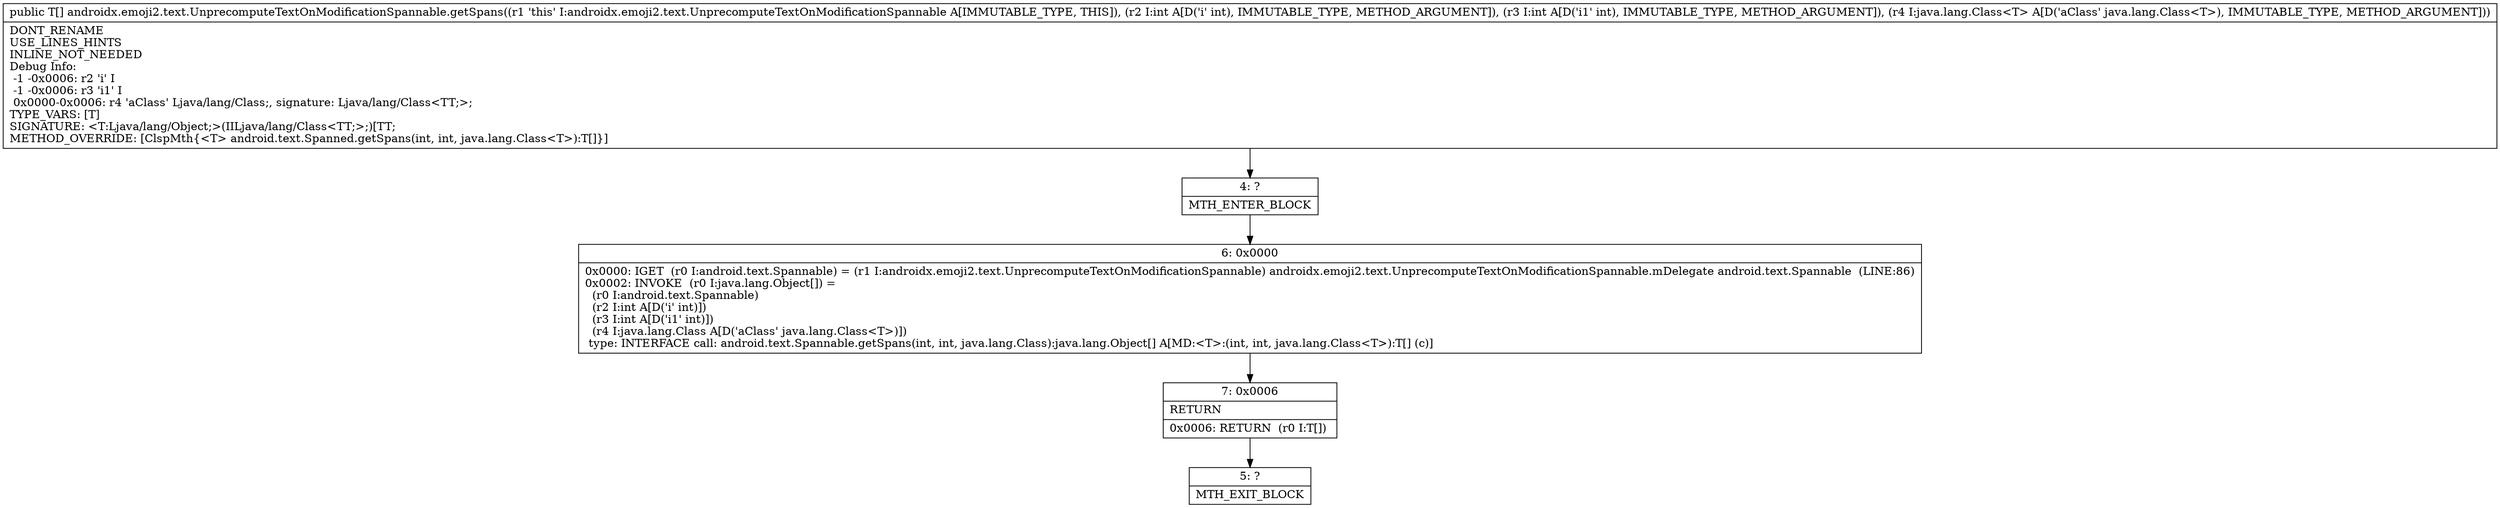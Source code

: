 digraph "CFG forandroidx.emoji2.text.UnprecomputeTextOnModificationSpannable.getSpans(IILjava\/lang\/Class;)[Ljava\/lang\/Object;" {
Node_4 [shape=record,label="{4\:\ ?|MTH_ENTER_BLOCK\l}"];
Node_6 [shape=record,label="{6\:\ 0x0000|0x0000: IGET  (r0 I:android.text.Spannable) = (r1 I:androidx.emoji2.text.UnprecomputeTextOnModificationSpannable) androidx.emoji2.text.UnprecomputeTextOnModificationSpannable.mDelegate android.text.Spannable  (LINE:86)\l0x0002: INVOKE  (r0 I:java.lang.Object[]) = \l  (r0 I:android.text.Spannable)\l  (r2 I:int A[D('i' int)])\l  (r3 I:int A[D('i1' int)])\l  (r4 I:java.lang.Class A[D('aClass' java.lang.Class\<T\>)])\l type: INTERFACE call: android.text.Spannable.getSpans(int, int, java.lang.Class):java.lang.Object[] A[MD:\<T\>:(int, int, java.lang.Class\<T\>):T[] (c)]\l}"];
Node_7 [shape=record,label="{7\:\ 0x0006|RETURN\l|0x0006: RETURN  (r0 I:T[]) \l}"];
Node_5 [shape=record,label="{5\:\ ?|MTH_EXIT_BLOCK\l}"];
MethodNode[shape=record,label="{public T[] androidx.emoji2.text.UnprecomputeTextOnModificationSpannable.getSpans((r1 'this' I:androidx.emoji2.text.UnprecomputeTextOnModificationSpannable A[IMMUTABLE_TYPE, THIS]), (r2 I:int A[D('i' int), IMMUTABLE_TYPE, METHOD_ARGUMENT]), (r3 I:int A[D('i1' int), IMMUTABLE_TYPE, METHOD_ARGUMENT]), (r4 I:java.lang.Class\<T\> A[D('aClass' java.lang.Class\<T\>), IMMUTABLE_TYPE, METHOD_ARGUMENT]))  | DONT_RENAME\lUSE_LINES_HINTS\lINLINE_NOT_NEEDED\lDebug Info:\l  \-1 \-0x0006: r2 'i' I\l  \-1 \-0x0006: r3 'i1' I\l  0x0000\-0x0006: r4 'aClass' Ljava\/lang\/Class;, signature: Ljava\/lang\/Class\<TT;\>;\lTYPE_VARS: [T]\lSIGNATURE: \<T:Ljava\/lang\/Object;\>(IILjava\/lang\/Class\<TT;\>;)[TT;\lMETHOD_OVERRIDE: [ClspMth\{\<T\> android.text.Spanned.getSpans(int, int, java.lang.Class\<T\>):T[]\}]\l}"];
MethodNode -> Node_4;Node_4 -> Node_6;
Node_6 -> Node_7;
Node_7 -> Node_5;
}

